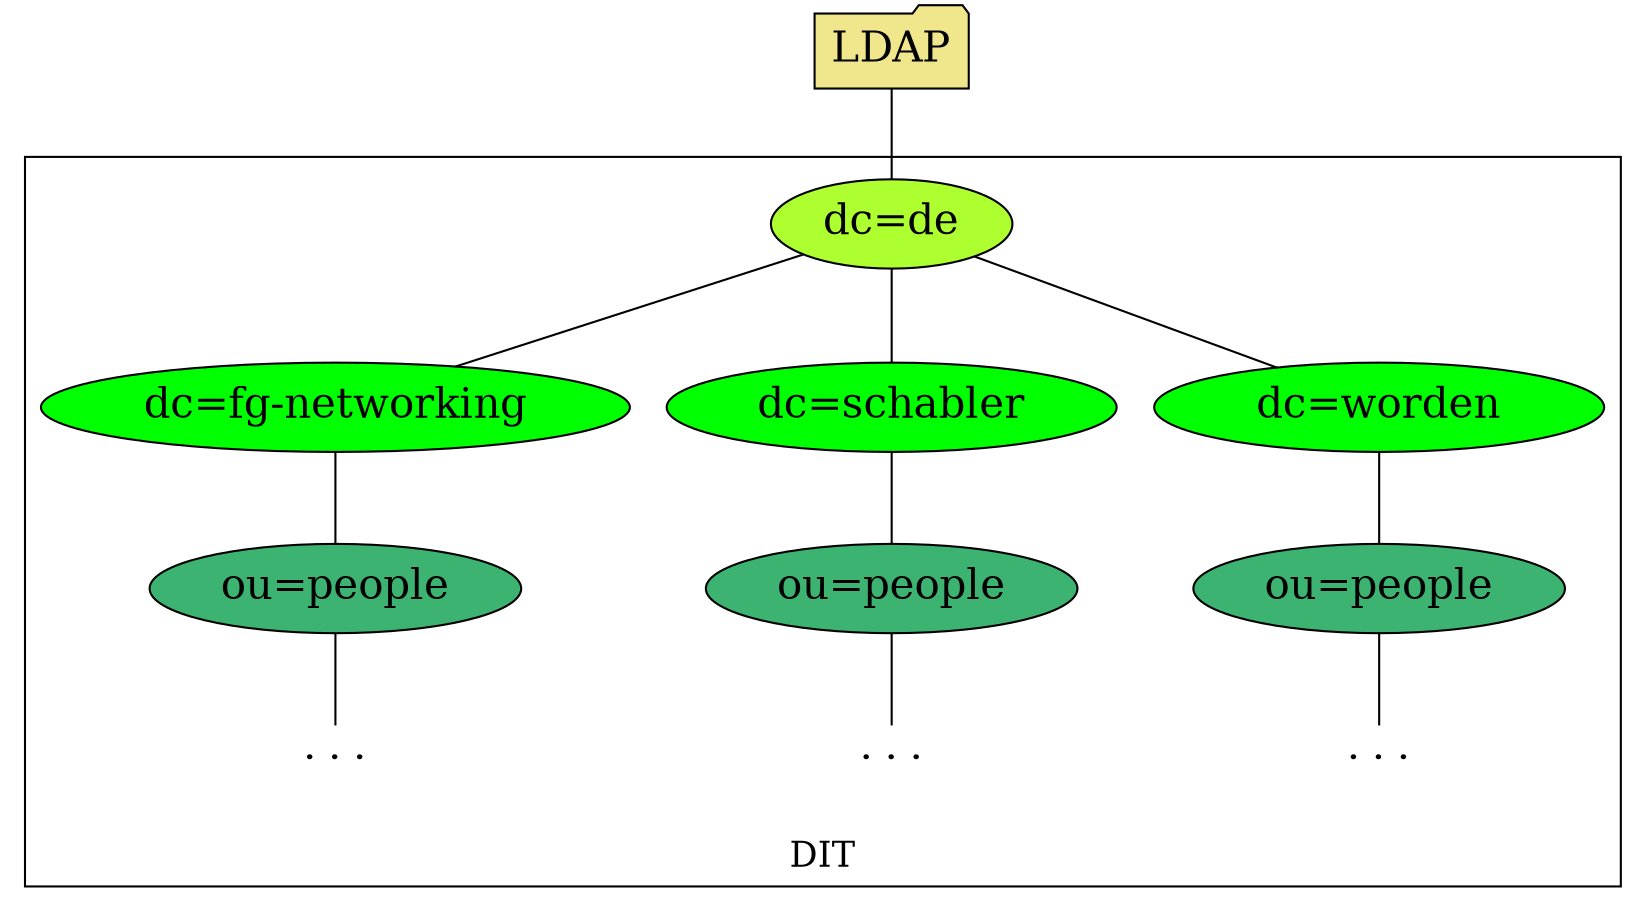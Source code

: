graph G {
node [
  style="filled",
  fontsize=20
];

  root [label="LDAP", shape="folder", fillcolor="khaki"];
  subgraph cluster_db{
    de [label="dc=de", fillcolor="greenyellow"];
    fgn [label="dc=fg-networking", fillcolor="green", width=3];
    people1 [label="ou=people", fillcolor="mediumseagreen"];
    fgnpe [label=". . .", labelloc="t", style="", shape="plaintext"];
    schabler [label="dc=schabler", fillcolor="green", width=3];
    people2 [label="ou=people", fillcolor="mediumseagreen"];
    schabpe [label=". . .", labelloc="t", style="", shape="plaintext"];
    worden [label="dc=worden", fillcolor="green", width=3];
    people3 [label="ou=people", fillcolor="mediumseagreen"];
    wordpe [label=". . .", labelloc="t", style="", shape="plaintext"];
    label="DIT";
    fontsize=17;
    labelloc=b
  }
  root -- de;
  de -- {fgn schabler worden};
  fgn -- people1 -- fgnpe;
  schabler -- people2 -- schabpe;
  worden -- people3 -- wordpe;
  margin=0;
  ratio="0.55";
  }
